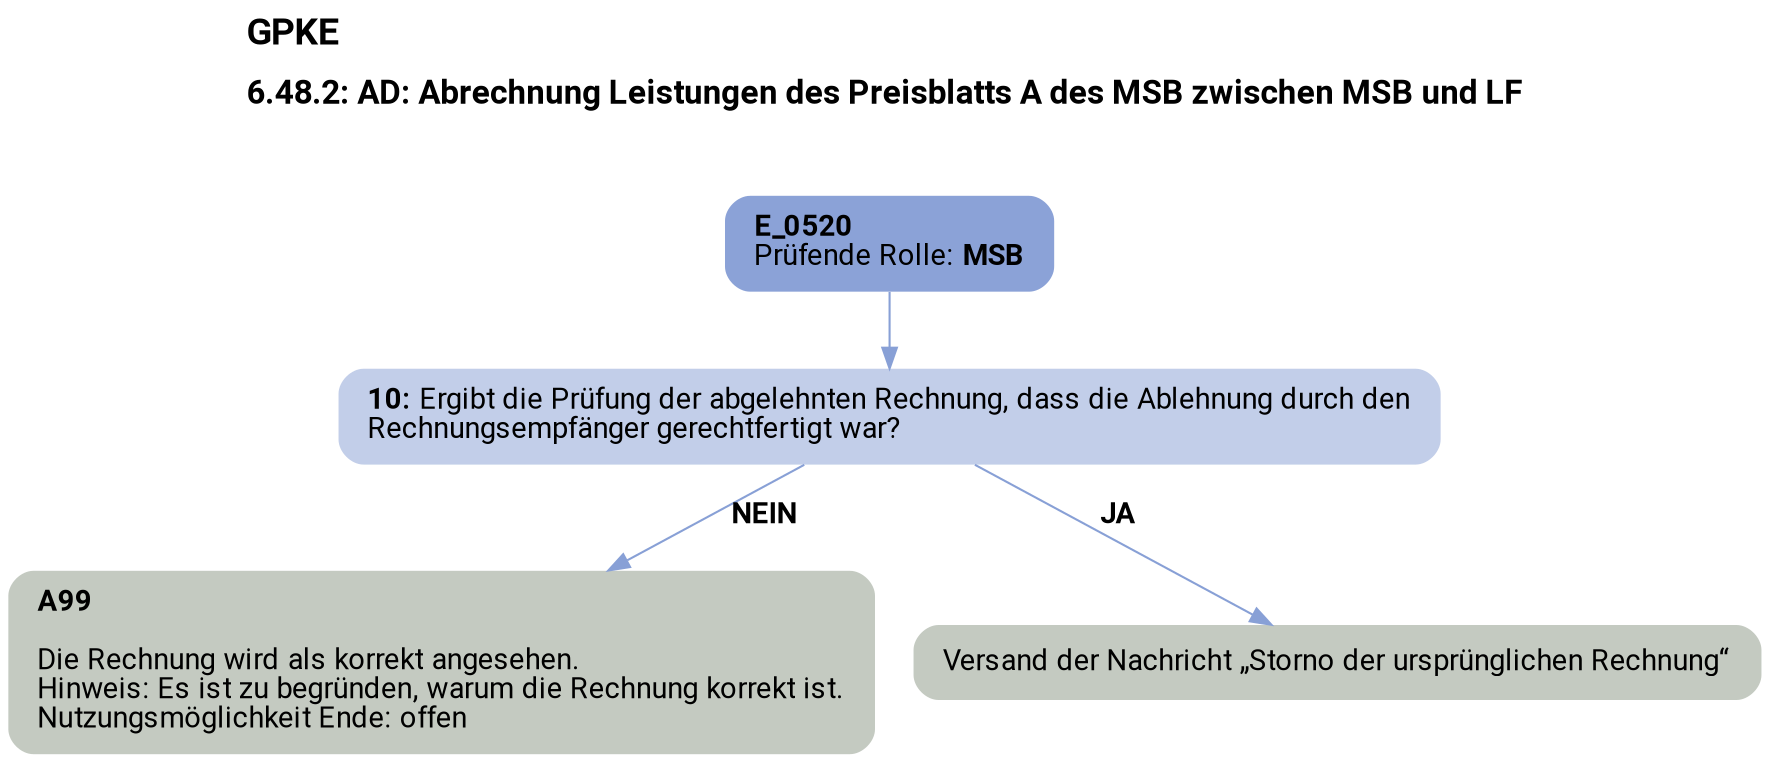 digraph D {
    labelloc="t";
    label=<<B><FONT POINT-SIZE="18">GPKE</FONT></B><BR align="left"/><BR/><B><FONT POINT-SIZE="16">6.48.2: AD: Abrechnung Leistungen des Preisblatts A des MSB zwischen MSB und LF</FONT></B><BR align="left"/><BR/><BR/><BR/>>;
    ratio="compress";
    concentrate=true;
    pack=true;
    rankdir=TB;
    packmode="array";
    size="20,20";
    fontsize=12;
    "Start" [margin="0.2,0.12", shape=box, style="filled,rounded", penwidth=0.0, fillcolor="#8ba2d7", label=<<B>E_0520</B><BR align="left"/><FONT>Prüfende Rolle: <B>MSB</B></FONT><BR align="center"/>>, fontname="Roboto, sans-serif"];
    "10" [margin="0.2,0.12", shape=box, style="filled,rounded", penwidth=0.0, fillcolor="#c2cee9", label=<<B>10: </B>Ergibt die Prüfung der abgelehnten Rechnung, dass die Ablehnung durch den<BR align="left"/>Rechnungsempfänger gerechtfertigt war?<BR align="left"/>>, fontname="Roboto, sans-serif"];
    "A99" [margin="0.2,0.12", shape=box, style="filled,rounded", penwidth=0.0, fillcolor="#c4cac1", label=<<B>A99</B><BR align="left"/><BR align="left"/><FONT>Die Rechnung wird als korrekt angesehen.<BR align="left"/>Hinweis: Es ist zu begründen, warum die Rechnung korrekt ist.<BR align="left"/>Nutzungsmöglichkeit Ende: offen<BR align="left"/></FONT>>, fontname="Roboto, sans-serif"];
    "Versand der Nachricht „Storno der ursprünglichen Rechnung“" [margin="0.2,0.12", shape=box, style="filled,rounded", penwidth=0.0, fillcolor="#c4cac1", label=<<FONT>Versand der Nachricht „Storno der ursprünglichen Rechnung“<BR align="left"/></FONT>>, fontname="Roboto, sans-serif"];

    "Start" -> "10" [color="#88a0d6"];
    "10" -> "A99" [label=<<B>NEIN</B>>, color="#88a0d6", fontname="Roboto, sans-serif"];
    "10" -> "Versand der Nachricht „Storno der ursprünglichen Rechnung“" [label=<<B>JA</B>>, color="#88a0d6", fontname="Roboto, sans-serif"];

    bgcolor="transparent";
fontname="Roboto, sans-serif";
}